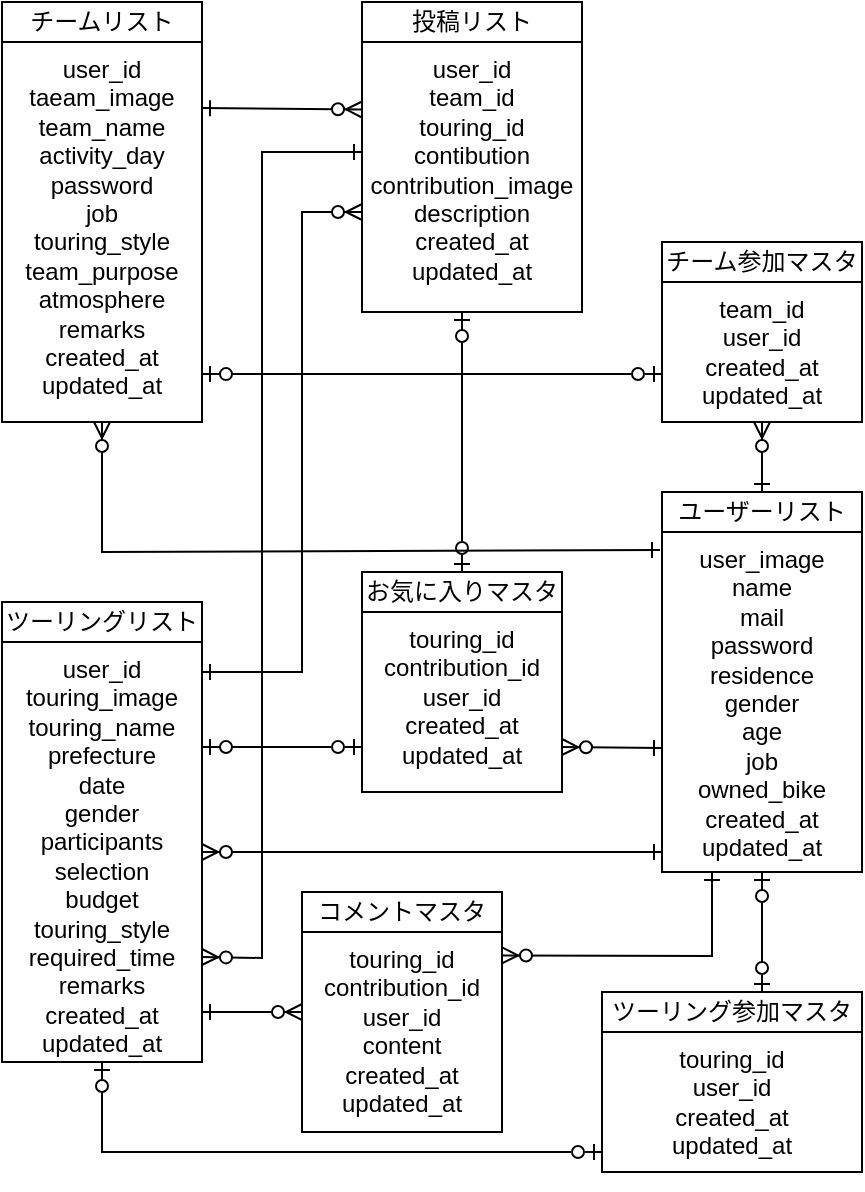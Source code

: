 <mxfile version="21.0.2" type="device"><diagram name="ページ1" id="ickHGb2J730iCwdAOt23"><mxGraphModel dx="972" dy="675" grid="1" gridSize="10" guides="1" tooltips="1" connect="1" arrows="1" fold="1" page="1" pageScale="1" pageWidth="827" pageHeight="1169" math="0" shadow="0"><root><mxCell id="0"/><mxCell id="1" parent="0"/><mxCell id="1Gm4xVFLmYCQOTez0V73-1" value="user_image&lt;br&gt;name&lt;br&gt;mail&lt;br&gt;password&lt;br&gt;residence&lt;br&gt;gender&lt;br&gt;age&lt;br&gt;job&lt;br&gt;owned_bike&lt;br&gt;created_at&lt;br&gt;updated_at&lt;br&gt;&lt;br&gt;&lt;div style=&quot;&quot;&gt;&lt;br&gt;&lt;/div&gt;" style="html=1;fontStyle=0;verticalAlign=top;whiteSpace=wrap;align=center;" parent="1" vertex="1"><mxGeometry x="380" y="280" width="100" height="170" as="geometry"/></mxCell><mxCell id="1Gm4xVFLmYCQOTez0V73-4" value="ユーザーリスト" style="rounded=0;whiteSpace=wrap;html=1;align=center;" parent="1" vertex="1"><mxGeometry x="380" y="260" width="100" height="20" as="geometry"/></mxCell><mxCell id="1Gm4xVFLmYCQOTez0V73-8" value="user_id&lt;br&gt;taeam_image&lt;br&gt;team_name&lt;br&gt;activity_day&lt;br&gt;password&lt;br&gt;job&lt;br&gt;touring_style&lt;br&gt;team_purpose&lt;br&gt;atmosphere&lt;br&gt;remarks&lt;br&gt;created_at&lt;br style=&quot;border-color: var(--border-color);&quot;&gt;updated_at&lt;br&gt;&lt;div style=&quot;&quot;&gt;&lt;br&gt;&lt;/div&gt;" style="html=1;fontStyle=0;verticalAlign=top;whiteSpace=wrap;align=center;" parent="1" vertex="1"><mxGeometry x="50" y="35" width="100" height="190" as="geometry"/></mxCell><mxCell id="1Gm4xVFLmYCQOTez0V73-9" value="チームリスト" style="rounded=0;whiteSpace=wrap;html=1;align=center;" parent="1" vertex="1"><mxGeometry x="50" y="15" width="100" height="20" as="geometry"/></mxCell><mxCell id="YphL0Hzl4hiWW02d3zKW-1" value="user_id&lt;br&gt;touring_image&lt;br&gt;touring_name&lt;br&gt;prefecture&lt;br&gt;date&lt;br&gt;gender&lt;br&gt;participants&lt;br&gt;selection&lt;br&gt;budget&lt;br&gt;touring_style&lt;br&gt;required_time&lt;br&gt;remarks&lt;br&gt;created_at&lt;br style=&quot;border-color: var(--border-color);&quot;&gt;updated_at&lt;br&gt;&lt;div style=&quot;&quot;&gt;&lt;br&gt;&lt;/div&gt;" style="html=1;fontStyle=0;verticalAlign=top;whiteSpace=wrap;align=center;" parent="1" vertex="1"><mxGeometry x="50" y="335" width="100" height="210" as="geometry"/></mxCell><mxCell id="YphL0Hzl4hiWW02d3zKW-2" value="ツーリングリスト" style="rounded=0;whiteSpace=wrap;html=1;align=center;" parent="1" vertex="1"><mxGeometry x="50" y="315" width="100" height="20" as="geometry"/></mxCell><mxCell id="gLDmzEy5gzOzI6JdexqA-1" value="touring_id&lt;br&gt;user_id&lt;br&gt;created_at&lt;br style=&quot;border-color: var(--border-color);&quot;&gt;updated_at&lt;br&gt;&lt;div style=&quot;&quot;&gt;&lt;br&gt;&lt;/div&gt;" style="html=1;fontStyle=0;verticalAlign=top;whiteSpace=wrap;align=center;" vertex="1" parent="1"><mxGeometry x="350" y="530" width="130" height="70" as="geometry"/></mxCell><mxCell id="gLDmzEy5gzOzI6JdexqA-2" value="ツーリング参加マスタ" style="rounded=0;whiteSpace=wrap;html=1;align=center;" vertex="1" parent="1"><mxGeometry x="350" y="510" width="130" height="20" as="geometry"/></mxCell><mxCell id="gLDmzEy5gzOzI6JdexqA-3" value="team_id&lt;br&gt;user_id&lt;br&gt;created_at&lt;br style=&quot;border-color: var(--border-color);&quot;&gt;updated_at&lt;br&gt;&lt;div style=&quot;&quot;&gt;&lt;br&gt;&lt;/div&gt;" style="html=1;fontStyle=0;verticalAlign=top;whiteSpace=wrap;align=center;" vertex="1" parent="1"><mxGeometry x="380" y="155" width="100" height="70" as="geometry"/></mxCell><mxCell id="gLDmzEy5gzOzI6JdexqA-4" value="チーム参加マスタ" style="rounded=0;whiteSpace=wrap;html=1;align=center;" vertex="1" parent="1"><mxGeometry x="380" y="135" width="100" height="20" as="geometry"/></mxCell><mxCell id="gLDmzEy5gzOzI6JdexqA-5" value="user_id&lt;br&gt;team_id&lt;br&gt;touring_id&lt;br&gt;contibution&lt;br&gt;contribution_image&lt;br&gt;description&lt;br&gt;created_at&lt;br&gt;updated_at&lt;br&gt;&lt;br&gt;&lt;div style=&quot;&quot;&gt;&lt;br&gt;&lt;/div&gt;" style="html=1;fontStyle=0;verticalAlign=top;whiteSpace=wrap;align=center;" vertex="1" parent="1"><mxGeometry x="230" y="35" width="110" height="135" as="geometry"/></mxCell><mxCell id="gLDmzEy5gzOzI6JdexqA-6" value="投稿リスト" style="rounded=0;whiteSpace=wrap;html=1;align=center;" vertex="1" parent="1"><mxGeometry x="230" y="15" width="110" height="20" as="geometry"/></mxCell><mxCell id="gLDmzEy5gzOzI6JdexqA-7" value="touring_id&lt;br&gt;contribution_id&lt;br&gt;user_id&lt;br&gt;content&lt;br&gt;created_at&lt;br style=&quot;border-color: var(--border-color);&quot;&gt;updated_at&lt;br&gt;&lt;div style=&quot;&quot;&gt;&lt;br&gt;&lt;/div&gt;" style="html=1;fontStyle=0;verticalAlign=top;whiteSpace=wrap;align=center;" vertex="1" parent="1"><mxGeometry x="200" y="480" width="100" height="100" as="geometry"/></mxCell><mxCell id="gLDmzEy5gzOzI6JdexqA-8" value="コメントマスタ" style="rounded=0;whiteSpace=wrap;html=1;align=center;" vertex="1" parent="1"><mxGeometry x="200" y="460" width="100" height="20" as="geometry"/></mxCell><mxCell id="gLDmzEy5gzOzI6JdexqA-9" value="touring_id&lt;br&gt;contribution_id&lt;br&gt;user_id&lt;br&gt;created_at&lt;br style=&quot;border-color: var(--border-color);&quot;&gt;updated_at&lt;br&gt;&lt;div style=&quot;&quot;&gt;&lt;br&gt;&lt;/div&gt;" style="html=1;fontStyle=0;verticalAlign=top;whiteSpace=wrap;align=center;" vertex="1" parent="1"><mxGeometry x="230" y="320" width="100" height="90" as="geometry"/></mxCell><mxCell id="gLDmzEy5gzOzI6JdexqA-10" value="お気に入りマスタ" style="rounded=0;whiteSpace=wrap;html=1;align=center;" vertex="1" parent="1"><mxGeometry x="230" y="300" width="100" height="20" as="geometry"/></mxCell><mxCell id="gLDmzEy5gzOzI6JdexqA-11" style="edgeStyle=orthogonalEdgeStyle;rounded=0;orthogonalLoop=1;jettySize=auto;html=1;exitX=0.5;exitY=1;exitDx=0;exitDy=0;" edge="1" parent="1" source="gLDmzEy5gzOzI6JdexqA-9" target="gLDmzEy5gzOzI6JdexqA-9"><mxGeometry relative="1" as="geometry"/></mxCell><mxCell id="gLDmzEy5gzOzI6JdexqA-13" value="" style="endArrow=none;html=1;rounded=0;" edge="1" parent="1"><mxGeometry width="50" height="50" relative="1" as="geometry"><mxPoint x="400" y="260" as="sourcePoint"/><mxPoint x="400" y="260" as="targetPoint"/></mxGeometry></mxCell><mxCell id="gLDmzEy5gzOzI6JdexqA-15" value="" style="fontSize=12;html=1;endArrow=ERzeroToMany;endFill=1;rounded=0;exitX=-0.01;exitY=0.053;exitDx=0;exitDy=0;startArrow=ERone;startFill=0;entryX=0.5;entryY=1;entryDx=0;entryDy=0;exitPerimeter=0;" edge="1" parent="1" source="1Gm4xVFLmYCQOTez0V73-1" target="1Gm4xVFLmYCQOTez0V73-8"><mxGeometry width="100" height="100" relative="1" as="geometry"><mxPoint x="220" y="545" as="sourcePoint"/><mxPoint x="100" y="280" as="targetPoint"/><Array as="points"><mxPoint x="100" y="290"/></Array></mxGeometry></mxCell><mxCell id="gLDmzEy5gzOzI6JdexqA-25" value="" style="fontSize=12;html=1;endArrow=ERzeroToMany;endFill=1;rounded=0;exitX=1;exitY=0.174;exitDx=0;exitDy=0;startArrow=ERone;startFill=0;exitPerimeter=0;entryX=0;entryY=0.25;entryDx=0;entryDy=0;" edge="1" parent="1" source="1Gm4xVFLmYCQOTez0V73-8" target="gLDmzEy5gzOzI6JdexqA-5"><mxGeometry width="100" height="100" relative="1" as="geometry"><mxPoint x="290" y="340" as="sourcePoint"/><mxPoint x="230" y="145" as="targetPoint"/></mxGeometry></mxCell><mxCell id="gLDmzEy5gzOzI6JdexqA-29" value="" style="fontSize=12;html=1;endArrow=ERzeroToMany;endFill=1;rounded=0;startArrow=ERone;startFill=0;" edge="1" parent="1"><mxGeometry width="100" height="100" relative="1" as="geometry"><mxPoint x="150" y="350" as="sourcePoint"/><mxPoint x="230" y="120" as="targetPoint"/><Array as="points"><mxPoint x="200" y="350"/><mxPoint x="200" y="120"/></Array></mxGeometry></mxCell><mxCell id="gLDmzEy5gzOzI6JdexqA-32" value="" style="fontSize=12;html=1;endArrow=ERzeroToMany;endFill=1;rounded=0;entryX=1;entryY=0.5;entryDx=0;entryDy=0;startArrow=ERone;startFill=0;" edge="1" parent="1" target="YphL0Hzl4hiWW02d3zKW-1"><mxGeometry width="100" height="100" relative="1" as="geometry"><mxPoint x="380" y="440" as="sourcePoint"/><mxPoint x="390" y="240" as="targetPoint"/></mxGeometry></mxCell><mxCell id="gLDmzEy5gzOzI6JdexqA-35" value="" style="fontSize=12;html=1;endArrow=ERzeroToOne;startArrow=ERzeroToOne;rounded=0;entryX=0.5;entryY=0;entryDx=0;entryDy=0;endFill=0;" edge="1" parent="1" target="gLDmzEy5gzOzI6JdexqA-10"><mxGeometry width="100" height="100" relative="1" as="geometry"><mxPoint x="280" y="170" as="sourcePoint"/><mxPoint x="390" y="230" as="targetPoint"/><Array as="points"><mxPoint x="280" y="240"/></Array></mxGeometry></mxCell><mxCell id="gLDmzEy5gzOzI6JdexqA-36" value="" style="fontSize=12;html=1;endArrow=ERzeroToOne;startArrow=ERzeroToOne;rounded=0;entryX=0;entryY=0.75;entryDx=0;entryDy=0;endFill=0;exitX=1;exitY=0.25;exitDx=0;exitDy=0;" edge="1" parent="1" source="YphL0Hzl4hiWW02d3zKW-1" target="gLDmzEy5gzOzI6JdexqA-9"><mxGeometry width="100" height="100" relative="1" as="geometry"><mxPoint x="290" y="180" as="sourcePoint"/><mxPoint x="290" y="310" as="targetPoint"/><Array as="points"/></mxGeometry></mxCell><mxCell id="gLDmzEy5gzOzI6JdexqA-37" value="" style="fontSize=12;html=1;endArrow=ERzeroToMany;endFill=1;rounded=0;entryX=1;entryY=0.75;entryDx=0;entryDy=0;startArrow=ERone;startFill=0;" edge="1" parent="1" target="gLDmzEy5gzOzI6JdexqA-9"><mxGeometry width="100" height="100" relative="1" as="geometry"><mxPoint x="380" y="388" as="sourcePoint"/><mxPoint x="160" y="450" as="targetPoint"/></mxGeometry></mxCell><mxCell id="gLDmzEy5gzOzI6JdexqA-38" value="" style="fontSize=12;html=1;endArrow=ERzeroToOne;startArrow=ERzeroToOne;rounded=0;endFill=0;exitX=1;exitY=0.874;exitDx=0;exitDy=0;exitPerimeter=0;" edge="1" parent="1" source="1Gm4xVFLmYCQOTez0V73-8"><mxGeometry width="100" height="100" relative="1" as="geometry"><mxPoint x="290" y="180" as="sourcePoint"/><mxPoint x="380" y="201" as="targetPoint"/><Array as="points"/></mxGeometry></mxCell><mxCell id="gLDmzEy5gzOzI6JdexqA-39" value="" style="fontSize=12;html=1;endArrow=ERzeroToMany;endFill=1;rounded=0;entryX=0.5;entryY=1;entryDx=0;entryDy=0;startArrow=ERone;startFill=0;exitX=0.5;exitY=0;exitDx=0;exitDy=0;" edge="1" parent="1" source="1Gm4xVFLmYCQOTez0V73-4" target="gLDmzEy5gzOzI6JdexqA-3"><mxGeometry width="100" height="100" relative="1" as="geometry"><mxPoint x="390" y="450" as="sourcePoint"/><mxPoint x="160" y="450" as="targetPoint"/></mxGeometry></mxCell><mxCell id="gLDmzEy5gzOzI6JdexqA-40" value="" style="fontSize=12;html=1;endArrow=ERzeroToOne;startArrow=ERzeroToOne;rounded=0;endFill=0;exitX=0.5;exitY=1;exitDx=0;exitDy=0;entryX=0;entryY=0.857;entryDx=0;entryDy=0;entryPerimeter=0;" edge="1" parent="1" source="YphL0Hzl4hiWW02d3zKW-1" target="gLDmzEy5gzOzI6JdexqA-1"><mxGeometry width="100" height="100" relative="1" as="geometry"><mxPoint x="120" y="570" as="sourcePoint"/><mxPoint x="350" y="570" as="targetPoint"/><Array as="points"><mxPoint x="100" y="590"/></Array></mxGeometry></mxCell><mxCell id="gLDmzEy5gzOzI6JdexqA-41" value="" style="fontSize=12;html=1;endArrow=ERzeroToOne;startArrow=ERzeroToOne;rounded=0;endFill=0;exitX=0.5;exitY=1;exitDx=0;exitDy=0;" edge="1" parent="1" source="1Gm4xVFLmYCQOTez0V73-1"><mxGeometry width="100" height="100" relative="1" as="geometry"><mxPoint x="430" y="470" as="sourcePoint"/><mxPoint x="430" y="510" as="targetPoint"/><Array as="points"><mxPoint x="430" y="495"/></Array></mxGeometry></mxCell><mxCell id="gLDmzEy5gzOzI6JdexqA-47" value="" style="fontSize=12;html=1;endArrow=ERzeroToMany;endFill=1;rounded=0;startArrow=ERone;startFill=0;" edge="1" parent="1"><mxGeometry width="100" height="100" relative="1" as="geometry"><mxPoint x="150" y="520" as="sourcePoint"/><mxPoint x="200" y="520" as="targetPoint"/></mxGeometry></mxCell><mxCell id="gLDmzEy5gzOzI6JdexqA-50" value="" style="fontSize=12;html=1;endArrow=ERzeroToMany;endFill=1;rounded=0;startArrow=ERone;startFill=0;entryX=1;entryY=0.75;entryDx=0;entryDy=0;" edge="1" parent="1" target="YphL0Hzl4hiWW02d3zKW-1"><mxGeometry width="100" height="100" relative="1" as="geometry"><mxPoint x="230" y="90" as="sourcePoint"/><mxPoint x="180" y="490" as="targetPoint"/><Array as="points"><mxPoint x="180" y="90"/><mxPoint x="180" y="493"/></Array></mxGeometry></mxCell><mxCell id="gLDmzEy5gzOzI6JdexqA-51" value="" style="fontSize=12;html=1;endArrow=ERzeroToMany;endFill=1;rounded=0;startArrow=ERone;startFill=0;exitX=0.25;exitY=1;exitDx=0;exitDy=0;entryX=1;entryY=0.117;entryDx=0;entryDy=0;entryPerimeter=0;" edge="1" parent="1" source="1Gm4xVFLmYCQOTez0V73-1" target="gLDmzEy5gzOzI6JdexqA-7"><mxGeometry width="100" height="100" relative="1" as="geometry"><mxPoint x="330" y="490" as="sourcePoint"/><mxPoint x="380" y="490" as="targetPoint"/><Array as="points"><mxPoint x="405" y="492"/></Array></mxGeometry></mxCell></root></mxGraphModel></diagram></mxfile>